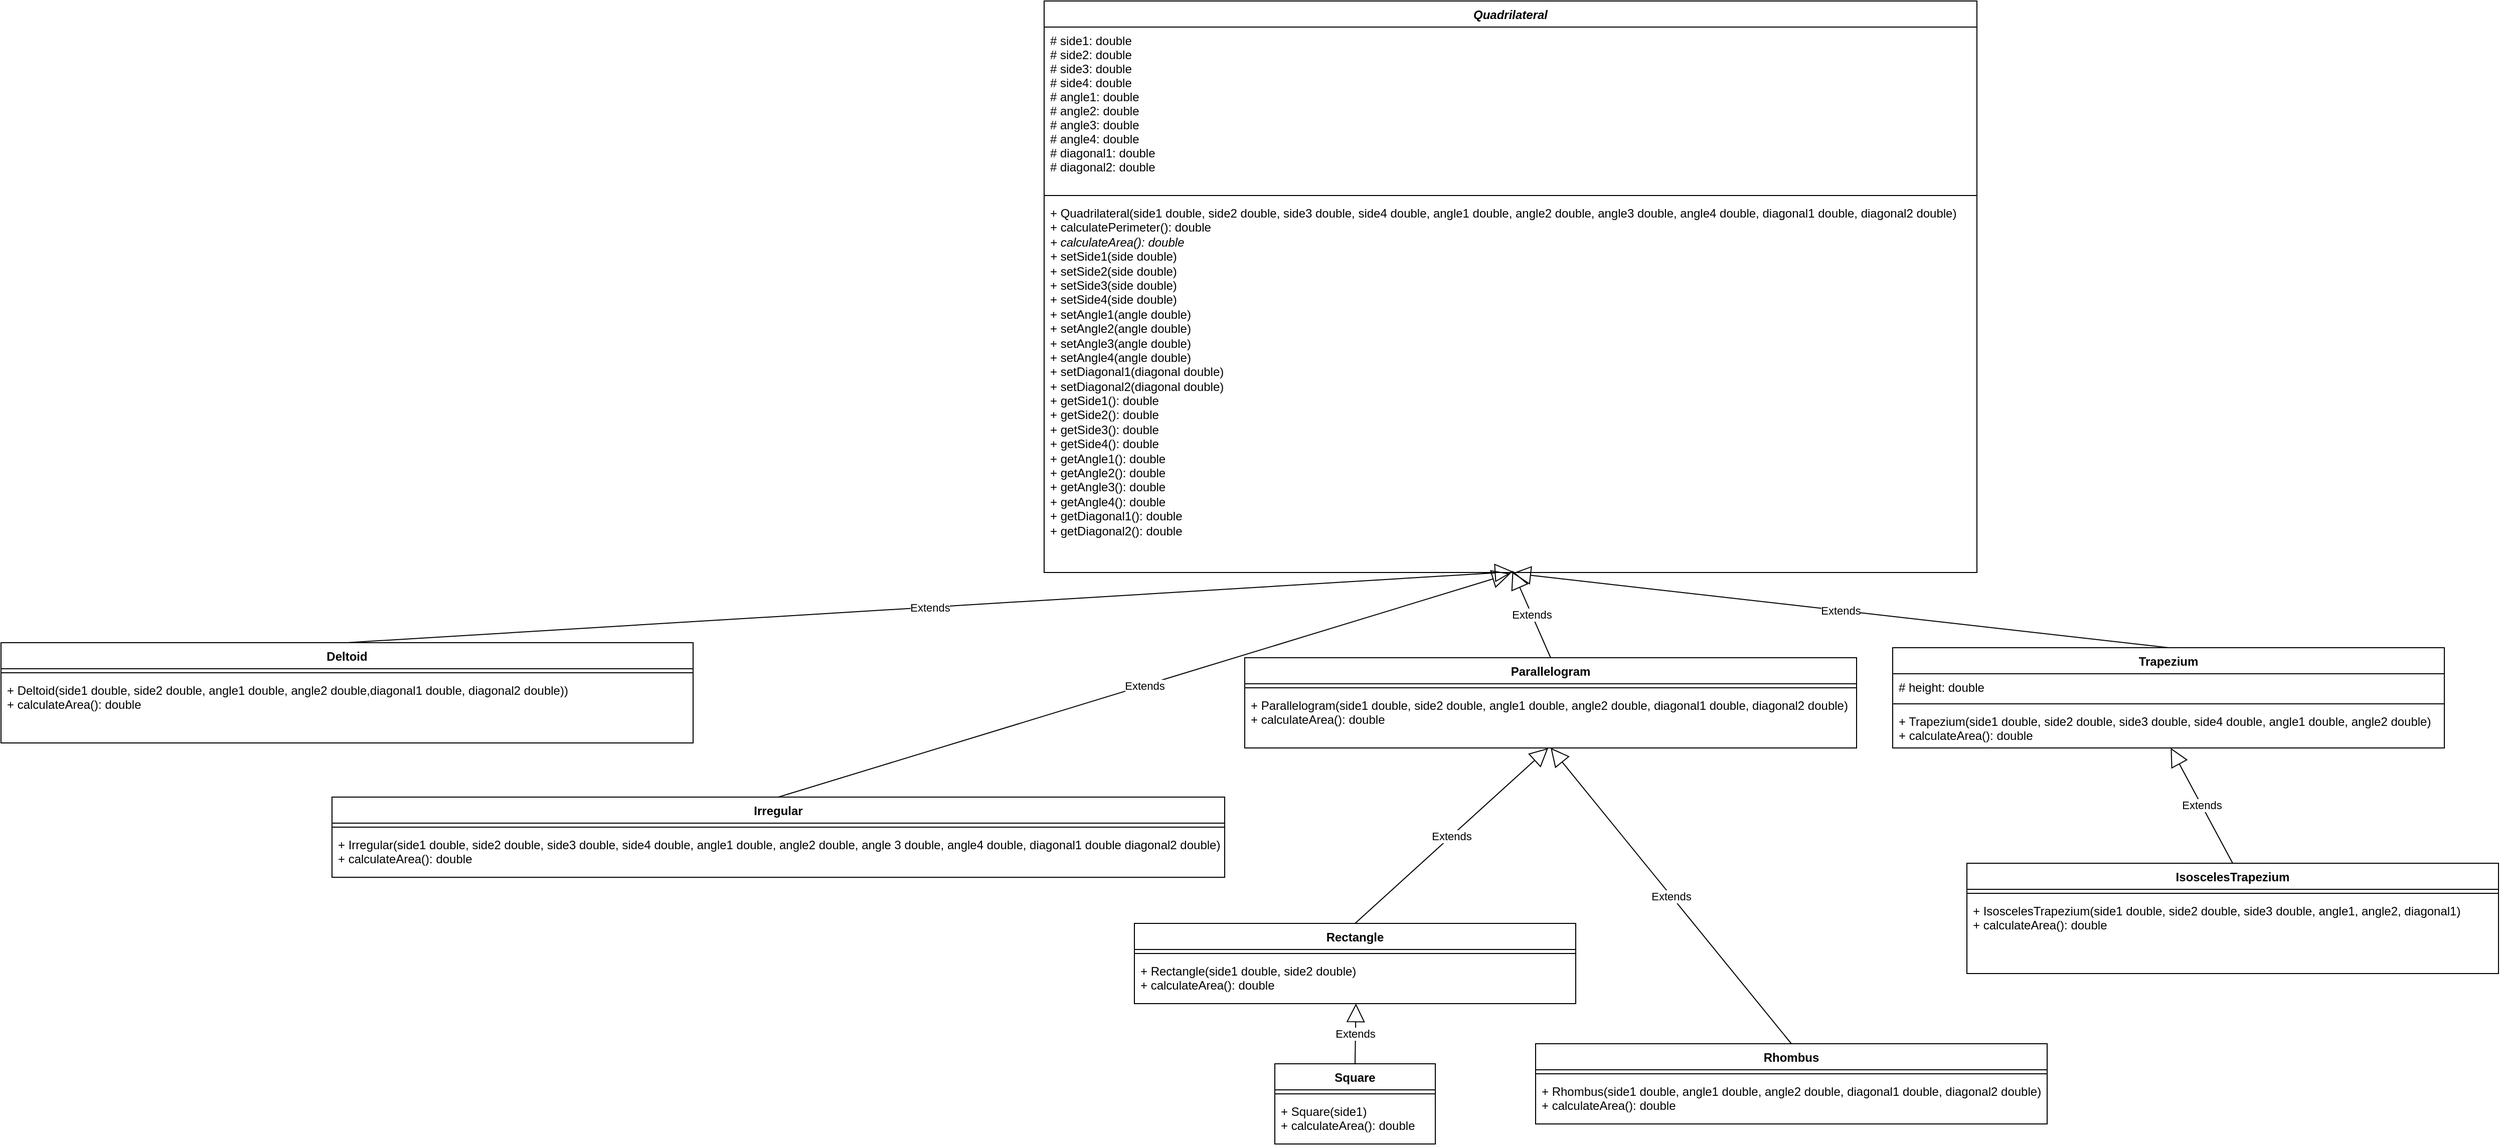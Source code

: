<mxfile>
    <diagram id="R0bK35VjT7d7-KlwBtHu" name="Página-1">
        <mxGraphModel dx="8281" dy="3469" grid="1" gridSize="10" guides="1" tooltips="1" connect="1" arrows="1" fold="1" page="1" pageScale="1" pageWidth="827" pageHeight="1169" math="0" shadow="0">
            <root>
                <mxCell id="0"/>
                <mxCell id="1" parent="0"/>
                <mxCell id="2" value="Quadrilateral" style="swimlane;fontStyle=3;align=center;verticalAlign=top;childLayout=stackLayout;horizontal=1;startSize=26;horizontalStack=0;resizeParent=1;resizeParentMax=0;resizeLast=0;collapsible=1;marginBottom=0;" parent="1" vertex="1">
                    <mxGeometry x="-209" y="-1154" width="930" height="570" as="geometry">
                        <mxRectangle x="354" y="40" width="110" height="30" as="alternateBounds"/>
                    </mxGeometry>
                </mxCell>
                <mxCell id="3" value="# side1: double&#10;# side2: double&#10;# side3: double&#10;# side4: double&#10;# angle1: double&#10;# angle2: double&#10;# angle3: double&#10;# angle4: double&#10;# diagonal1: double&#10;# diagonal2: double" style="text;strokeColor=none;fillColor=none;align=left;verticalAlign=top;spacingLeft=4;spacingRight=4;overflow=hidden;rotatable=0;points=[[0,0.5],[1,0.5]];portConstraint=eastwest;" parent="2" vertex="1">
                    <mxGeometry y="26" width="930" height="164" as="geometry"/>
                </mxCell>
                <mxCell id="4" value="" style="line;strokeWidth=1;fillColor=none;align=left;verticalAlign=middle;spacingTop=-1;spacingLeft=3;spacingRight=3;rotatable=0;labelPosition=right;points=[];portConstraint=eastwest;strokeColor=inherit;" parent="2" vertex="1">
                    <mxGeometry y="190" width="930" height="8" as="geometry"/>
                </mxCell>
                <mxCell id="5" value="+ Quadrilateral(side1 double, side2 double, side3 double, side4 double, angle1 double, angle2 double, angle3 double, angle4 double, diagonal1 double, diagonal2 double)&lt;br&gt;+ calculatePerimeter(): double&lt;br&gt;&lt;i&gt;+ calculateArea(): double&lt;br&gt;+ &lt;/i&gt;setSide1(side double)&lt;br&gt;+ setSide2(side double)&lt;br&gt;+ setSide3(side double)&lt;br&gt;+ setSide4(side double)&lt;br&gt;+ setAngle1(angle double)&lt;br&gt;+ setAngle2(angle double)&lt;br&gt;+ setAngle3(angle double)&lt;br&gt;+ setAngle4(angle double)&lt;br&gt;+ setDiagonal1(diagonal double)&lt;br&gt;+ setDiagonal2(diagonal double)&lt;br&gt;&lt;div&gt;+ getSide1(): double&lt;/div&gt;&lt;div&gt;+ getSide2(): double&lt;/div&gt;&lt;div&gt;+ getSide3(): double&lt;/div&gt;&lt;div&gt;+ getSide4(): double&lt;/div&gt;&lt;div&gt;+ getAngle1(): double&lt;/div&gt;&lt;div&gt;+ getAngle2(): double&lt;/div&gt;&lt;div&gt;+ getAngle3(): double&lt;/div&gt;&lt;div&gt;+ getAngle4(): double&lt;/div&gt;&lt;div&gt;+ getDiagonal1(): double&lt;/div&gt;&lt;div&gt;+ getDiagonal2(): double&lt;/div&gt;" style="text;strokeColor=none;fillColor=none;align=left;verticalAlign=top;spacingLeft=4;spacingRight=4;overflow=hidden;rotatable=0;points=[[0,0.5],[1,0.5]];portConstraint=eastwest;html=1;" parent="2" vertex="1">
                    <mxGeometry y="198" width="930" height="372" as="geometry"/>
                </mxCell>
                <mxCell id="49" value="Parallelogram" style="swimlane;fontStyle=1;align=center;verticalAlign=top;childLayout=stackLayout;horizontal=1;startSize=26;horizontalStack=0;resizeParent=1;resizeParentMax=0;resizeLast=0;collapsible=1;marginBottom=0;" parent="1" vertex="1">
                    <mxGeometry x="-9" y="-499" width="610" height="90" as="geometry"/>
                </mxCell>
                <mxCell id="51" value="" style="line;strokeWidth=1;fillColor=none;align=left;verticalAlign=middle;spacingTop=-1;spacingLeft=3;spacingRight=3;rotatable=0;labelPosition=right;points=[];portConstraint=eastwest;strokeColor=inherit;" parent="49" vertex="1">
                    <mxGeometry y="26" width="610" height="8" as="geometry"/>
                </mxCell>
                <mxCell id="52" value="+ Parallelogram(side1 double, side2 double, angle1 double, angle2 double, diagonal1 double, diagonal2 double)&#10;+ calculateArea(): double" style="text;strokeColor=none;fillColor=none;align=left;verticalAlign=top;spacingLeft=4;spacingRight=4;overflow=hidden;rotatable=0;points=[[0,0.5],[1,0.5]];portConstraint=eastwest;" parent="49" vertex="1">
                    <mxGeometry y="34" width="610" height="56" as="geometry"/>
                </mxCell>
                <mxCell id="53" value="Deltoid" style="swimlane;fontStyle=1;align=center;verticalAlign=top;childLayout=stackLayout;horizontal=1;startSize=26;horizontalStack=0;resizeParent=1;resizeParentMax=0;resizeLast=0;collapsible=1;marginBottom=0;" parent="1" vertex="1">
                    <mxGeometry x="-1249" y="-514" width="690" height="100" as="geometry"/>
                </mxCell>
                <mxCell id="55" value="" style="line;strokeWidth=1;fillColor=none;align=left;verticalAlign=middle;spacingTop=-1;spacingLeft=3;spacingRight=3;rotatable=0;labelPosition=right;points=[];portConstraint=eastwest;strokeColor=inherit;" parent="53" vertex="1">
                    <mxGeometry y="26" width="690" height="8" as="geometry"/>
                </mxCell>
                <mxCell id="56" value="+ Deltoid(side1 double, side2 double, angle1 double, angle2 double,diagonal1 double, diagonal2 double))&#10;+ calculateArea(): double" style="text;strokeColor=none;fillColor=none;align=left;verticalAlign=top;spacingLeft=4;spacingRight=4;overflow=hidden;rotatable=0;points=[[0,0.5],[1,0.5]];portConstraint=eastwest;" parent="53" vertex="1">
                    <mxGeometry y="34" width="690" height="66" as="geometry"/>
                </mxCell>
                <mxCell id="57" value="Irregular" style="swimlane;fontStyle=1;align=center;verticalAlign=top;childLayout=stackLayout;horizontal=1;startSize=26;horizontalStack=0;resizeParent=1;resizeParentMax=0;resizeLast=0;collapsible=1;marginBottom=0;" parent="1" vertex="1">
                    <mxGeometry x="-919" y="-360" width="890" height="80" as="geometry"/>
                </mxCell>
                <mxCell id="59" value="" style="line;strokeWidth=1;fillColor=none;align=left;verticalAlign=middle;spacingTop=-1;spacingLeft=3;spacingRight=3;rotatable=0;labelPosition=right;points=[];portConstraint=eastwest;strokeColor=inherit;" parent="57" vertex="1">
                    <mxGeometry y="26" width="890" height="8" as="geometry"/>
                </mxCell>
                <mxCell id="60" value="+ Irregular(side1 double, side2 double, side3 double, side4 double, angle1 double, angle2 double, angle 3 double, angle4 double, diagonal1 double diagonal2 double)&#10;+ calculateArea(): double" style="text;strokeColor=none;fillColor=none;align=left;verticalAlign=top;spacingLeft=4;spacingRight=4;overflow=hidden;rotatable=0;points=[[0,0.5],[1,0.5]];portConstraint=eastwest;" parent="57" vertex="1">
                    <mxGeometry y="34" width="890" height="46" as="geometry"/>
                </mxCell>
                <mxCell id="63" value="IsoscelesTrapezium" style="swimlane;fontStyle=1;align=center;verticalAlign=top;childLayout=stackLayout;horizontal=1;startSize=26;horizontalStack=0;resizeParent=1;resizeParentMax=0;resizeLast=0;collapsible=1;marginBottom=0;" parent="1" vertex="1">
                    <mxGeometry x="711" y="-294" width="530" height="110" as="geometry"/>
                </mxCell>
                <mxCell id="65" value="" style="line;strokeWidth=1;fillColor=none;align=left;verticalAlign=middle;spacingTop=-1;spacingLeft=3;spacingRight=3;rotatable=0;labelPosition=right;points=[];portConstraint=eastwest;strokeColor=inherit;" parent="63" vertex="1">
                    <mxGeometry y="26" width="530" height="8" as="geometry"/>
                </mxCell>
                <mxCell id="66" value="+ IsoscelesTrapezium(side1 double, side2 double, side3 double, angle1, angle2, diagonal1)&#10;+ calculateArea(): double" style="text;strokeColor=none;fillColor=none;align=left;verticalAlign=top;spacingLeft=4;spacingRight=4;overflow=hidden;rotatable=0;points=[[0,0.5],[1,0.5]];portConstraint=eastwest;" parent="63" vertex="1">
                    <mxGeometry y="34" width="530" height="76" as="geometry"/>
                </mxCell>
                <mxCell id="67" value="Rectangle" style="swimlane;fontStyle=1;align=center;verticalAlign=top;childLayout=stackLayout;horizontal=1;startSize=26;horizontalStack=0;resizeParent=1;resizeParentMax=0;resizeLast=0;collapsible=1;marginBottom=0;" parent="1" vertex="1">
                    <mxGeometry x="-119" y="-234" width="440" height="80" as="geometry"/>
                </mxCell>
                <mxCell id="69" value="" style="line;strokeWidth=1;fillColor=none;align=left;verticalAlign=middle;spacingTop=-1;spacingLeft=3;spacingRight=3;rotatable=0;labelPosition=right;points=[];portConstraint=eastwest;strokeColor=inherit;" parent="67" vertex="1">
                    <mxGeometry y="26" width="440" height="8" as="geometry"/>
                </mxCell>
                <mxCell id="70" value="+ Rectangle(side1 double, side2 double)&#10;+ calculateArea(): double" style="text;strokeColor=none;fillColor=none;align=left;verticalAlign=top;spacingLeft=4;spacingRight=4;overflow=hidden;rotatable=0;points=[[0,0.5],[1,0.5]];portConstraint=eastwest;" parent="67" vertex="1">
                    <mxGeometry y="34" width="440" height="46" as="geometry"/>
                </mxCell>
                <mxCell id="71" value="Rhombus" style="swimlane;fontStyle=1;align=center;verticalAlign=top;childLayout=stackLayout;horizontal=1;startSize=26;horizontalStack=0;resizeParent=1;resizeParentMax=0;resizeLast=0;collapsible=1;marginBottom=0;" parent="1" vertex="1">
                    <mxGeometry x="281" y="-114" width="510" height="80" as="geometry"/>
                </mxCell>
                <mxCell id="73" value="" style="line;strokeWidth=1;fillColor=none;align=left;verticalAlign=middle;spacingTop=-1;spacingLeft=3;spacingRight=3;rotatable=0;labelPosition=right;points=[];portConstraint=eastwest;strokeColor=inherit;" parent="71" vertex="1">
                    <mxGeometry y="26" width="510" height="8" as="geometry"/>
                </mxCell>
                <mxCell id="74" value="+ Rhombus(side1 double, angle1 double, angle2 double, diagonal1 double, diagonal2 double)&#10;+ calculateArea(): double" style="text;strokeColor=none;fillColor=none;align=left;verticalAlign=top;spacingLeft=4;spacingRight=4;overflow=hidden;rotatable=0;points=[[0,0.5],[1,0.5]];portConstraint=eastwest;" parent="71" vertex="1">
                    <mxGeometry y="34" width="510" height="46" as="geometry"/>
                </mxCell>
                <mxCell id="75" value="Square" style="swimlane;fontStyle=1;align=center;verticalAlign=top;childLayout=stackLayout;horizontal=1;startSize=26;horizontalStack=0;resizeParent=1;resizeParentMax=0;resizeLast=0;collapsible=1;marginBottom=0;" parent="1" vertex="1">
                    <mxGeometry x="21" y="-94" width="160" height="80" as="geometry"/>
                </mxCell>
                <mxCell id="77" value="" style="line;strokeWidth=1;fillColor=none;align=left;verticalAlign=middle;spacingTop=-1;spacingLeft=3;spacingRight=3;rotatable=0;labelPosition=right;points=[];portConstraint=eastwest;strokeColor=inherit;" parent="75" vertex="1">
                    <mxGeometry y="26" width="160" height="8" as="geometry"/>
                </mxCell>
                <mxCell id="78" value="+ Square(side1)&#10;+ calculateArea(): double" style="text;strokeColor=none;fillColor=none;align=left;verticalAlign=top;spacingLeft=4;spacingRight=4;overflow=hidden;rotatable=0;points=[[0,0.5],[1,0.5]];portConstraint=eastwest;" parent="75" vertex="1">
                    <mxGeometry y="34" width="160" height="46" as="geometry"/>
                </mxCell>
                <mxCell id="79" value="Extends" style="endArrow=block;endSize=16;endFill=0;html=1;exitX=0.5;exitY=0;exitDx=0;exitDy=0;entryX=0.502;entryY=0.995;entryDx=0;entryDy=0;entryPerimeter=0;" parent="1" source="49" target="5" edge="1">
                    <mxGeometry width="160" relative="1" as="geometry">
                        <mxPoint x="-359" y="-624" as="sourcePoint"/>
                        <mxPoint x="-199" y="-624" as="targetPoint"/>
                    </mxGeometry>
                </mxCell>
                <mxCell id="80" value="Extends" style="endArrow=block;endSize=16;endFill=0;html=1;exitX=0.5;exitY=0;exitDx=0;exitDy=0;entryX=0.502;entryY=1.002;entryDx=0;entryDy=0;entryPerimeter=0;" parent="1" source="89" target="5" edge="1">
                    <mxGeometry width="160" relative="1" as="geometry">
                        <mxPoint x="66" y="-584" as="sourcePoint"/>
                        <mxPoint x="66.82" y="-704.31" as="targetPoint"/>
                    </mxGeometry>
                </mxCell>
                <mxCell id="81" value="Extends" style="endArrow=block;endSize=16;endFill=0;html=1;exitX=0.5;exitY=0;exitDx=0;exitDy=0;entryX=0.5;entryY=1.003;entryDx=0;entryDy=0;entryPerimeter=0;" parent="1" source="57" target="5" edge="1">
                    <mxGeometry width="160" relative="1" as="geometry">
                        <mxPoint x="-479" y="-434" as="sourcePoint"/>
                        <mxPoint x="61" y="-714" as="targetPoint"/>
                    </mxGeometry>
                </mxCell>
                <mxCell id="83" value="Extends" style="endArrow=block;endSize=16;endFill=0;html=1;exitX=0.5;exitY=0;exitDx=0;exitDy=0;entryX=0.503;entryY=0.998;entryDx=0;entryDy=0;entryPerimeter=0;" parent="1" source="53" target="5" edge="1">
                    <mxGeometry width="160" relative="1" as="geometry">
                        <mxPoint x="-909" y="-564" as="sourcePoint"/>
                        <mxPoint x="61" y="-714" as="targetPoint"/>
                    </mxGeometry>
                </mxCell>
                <mxCell id="84" value="Extends" style="endArrow=block;endSize=16;endFill=0;html=1;exitX=0.5;exitY=0;exitDx=0;exitDy=0;entryX=0.504;entryY=0.998;entryDx=0;entryDy=0;entryPerimeter=0;" parent="1" source="63" target="92" edge="1">
                    <mxGeometry width="160" relative="1" as="geometry">
                        <mxPoint x="781" y="-354" as="sourcePoint"/>
                        <mxPoint x="941" y="-354" as="targetPoint"/>
                    </mxGeometry>
                </mxCell>
                <mxCell id="85" value="Extends" style="endArrow=block;endSize=16;endFill=0;html=1;exitX=0.5;exitY=0;exitDx=0;exitDy=0;entryX=0.496;entryY=1.002;entryDx=0;entryDy=0;entryPerimeter=0;" parent="1" source="67" target="52" edge="1">
                    <mxGeometry width="160" relative="1" as="geometry">
                        <mxPoint x="201" y="-264" as="sourcePoint"/>
                        <mxPoint x="361" y="-264" as="targetPoint"/>
                    </mxGeometry>
                </mxCell>
                <mxCell id="86" value="Extends" style="endArrow=block;endSize=16;endFill=0;html=1;exitX=0.5;exitY=0;exitDx=0;exitDy=0;entryX=0.5;entryY=0.998;entryDx=0;entryDy=0;entryPerimeter=0;" parent="1" source="71" target="52" edge="1">
                    <mxGeometry width="160" relative="1" as="geometry">
                        <mxPoint x="431" y="-274" as="sourcePoint"/>
                        <mxPoint x="421" y="-374" as="targetPoint"/>
                    </mxGeometry>
                </mxCell>
                <mxCell id="87" value="Extends" style="endArrow=block;endSize=16;endFill=0;html=1;exitX=0.5;exitY=0;exitDx=0;exitDy=0;entryX=0.502;entryY=0.999;entryDx=0;entryDy=0;entryPerimeter=0;" parent="1" source="75" target="70" edge="1">
                    <mxGeometry width="160" relative="1" as="geometry">
                        <mxPoint x="221" y="-34" as="sourcePoint"/>
                        <mxPoint x="381" y="-34" as="targetPoint"/>
                    </mxGeometry>
                </mxCell>
                <mxCell id="89" value="Trapezium" style="swimlane;fontStyle=1;align=center;verticalAlign=top;childLayout=stackLayout;horizontal=1;startSize=26;horizontalStack=0;resizeParent=1;resizeParentMax=0;resizeLast=0;collapsible=1;marginBottom=0;" parent="1" vertex="1">
                    <mxGeometry x="637" y="-509" width="550" height="100" as="geometry"/>
                </mxCell>
                <mxCell id="90" value="# height: double" style="text;strokeColor=none;fillColor=none;align=left;verticalAlign=top;spacingLeft=4;spacingRight=4;overflow=hidden;rotatable=0;points=[[0,0.5],[1,0.5]];portConstraint=eastwest;" parent="89" vertex="1">
                    <mxGeometry y="26" width="550" height="26" as="geometry"/>
                </mxCell>
                <mxCell id="91" value="" style="line;strokeWidth=1;fillColor=none;align=left;verticalAlign=middle;spacingTop=-1;spacingLeft=3;spacingRight=3;rotatable=0;labelPosition=right;points=[];portConstraint=eastwest;strokeColor=inherit;" parent="89" vertex="1">
                    <mxGeometry y="52" width="550" height="8" as="geometry"/>
                </mxCell>
                <mxCell id="92" value="+ Trapezium(side1 double, side2 double, side3 double, side4 double, angle1 double, angle2 double)&#10;+ calculateArea(): double" style="text;strokeColor=none;fillColor=none;align=left;verticalAlign=top;spacingLeft=4;spacingRight=4;overflow=hidden;rotatable=0;points=[[0,0.5],[1,0.5]];portConstraint=eastwest;" parent="89" vertex="1">
                    <mxGeometry y="60" width="550" height="40" as="geometry"/>
                </mxCell>
            </root>
        </mxGraphModel>
    </diagram>
</mxfile>